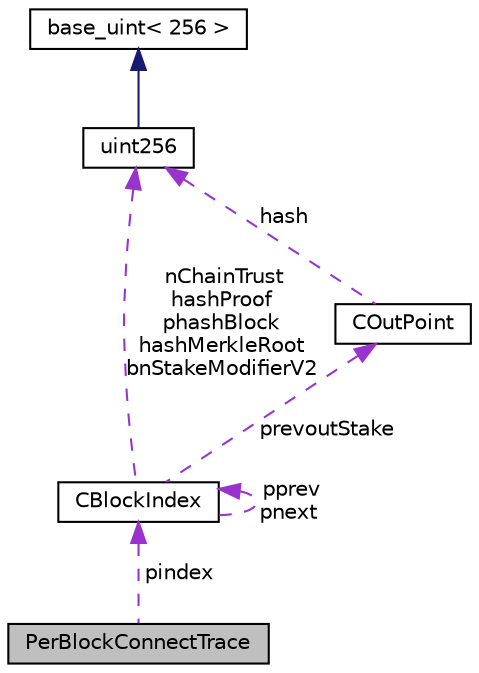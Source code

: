 digraph "PerBlockConnectTrace"
{
  edge [fontname="Helvetica",fontsize="10",labelfontname="Helvetica",labelfontsize="10"];
  node [fontname="Helvetica",fontsize="10",shape=record];
  Node1 [label="PerBlockConnectTrace",height=0.2,width=0.4,color="black", fillcolor="grey75", style="filled", fontcolor="black"];
  Node2 -> Node1 [dir="back",color="darkorchid3",fontsize="10",style="dashed",label=" pindex" ,fontname="Helvetica"];
  Node2 [label="CBlockIndex",height=0.2,width=0.4,color="black", fillcolor="white", style="filled",URL="$class_c_block_index.html",tooltip="The block chain is a tree shaped structure starting with the genesis block at the root..."];
  Node3 -> Node2 [dir="back",color="darkorchid3",fontsize="10",style="dashed",label=" prevoutStake" ,fontname="Helvetica"];
  Node3 [label="COutPoint",height=0.2,width=0.4,color="black", fillcolor="white", style="filled",URL="$class_c_out_point.html",tooltip="An outpoint - a combination of a transaction hash and an index n into its vout. "];
  Node4 -> Node3 [dir="back",color="darkorchid3",fontsize="10",style="dashed",label=" hash" ,fontname="Helvetica"];
  Node4 [label="uint256",height=0.2,width=0.4,color="black", fillcolor="white", style="filled",URL="$classuint256.html",tooltip="256-bit unsigned big integer. "];
  Node5 -> Node4 [dir="back",color="midnightblue",fontsize="10",style="solid",fontname="Helvetica"];
  Node5 [label="base_uint\< 256 \>",height=0.2,width=0.4,color="black", fillcolor="white", style="filled",URL="$classbase__uint.html"];
  Node2 -> Node2 [dir="back",color="darkorchid3",fontsize="10",style="dashed",label=" pprev\npnext" ,fontname="Helvetica"];
  Node4 -> Node2 [dir="back",color="darkorchid3",fontsize="10",style="dashed",label=" nChainTrust\nhashProof\nphashBlock\nhashMerkleRoot\nbnStakeModifierV2" ,fontname="Helvetica"];
}
